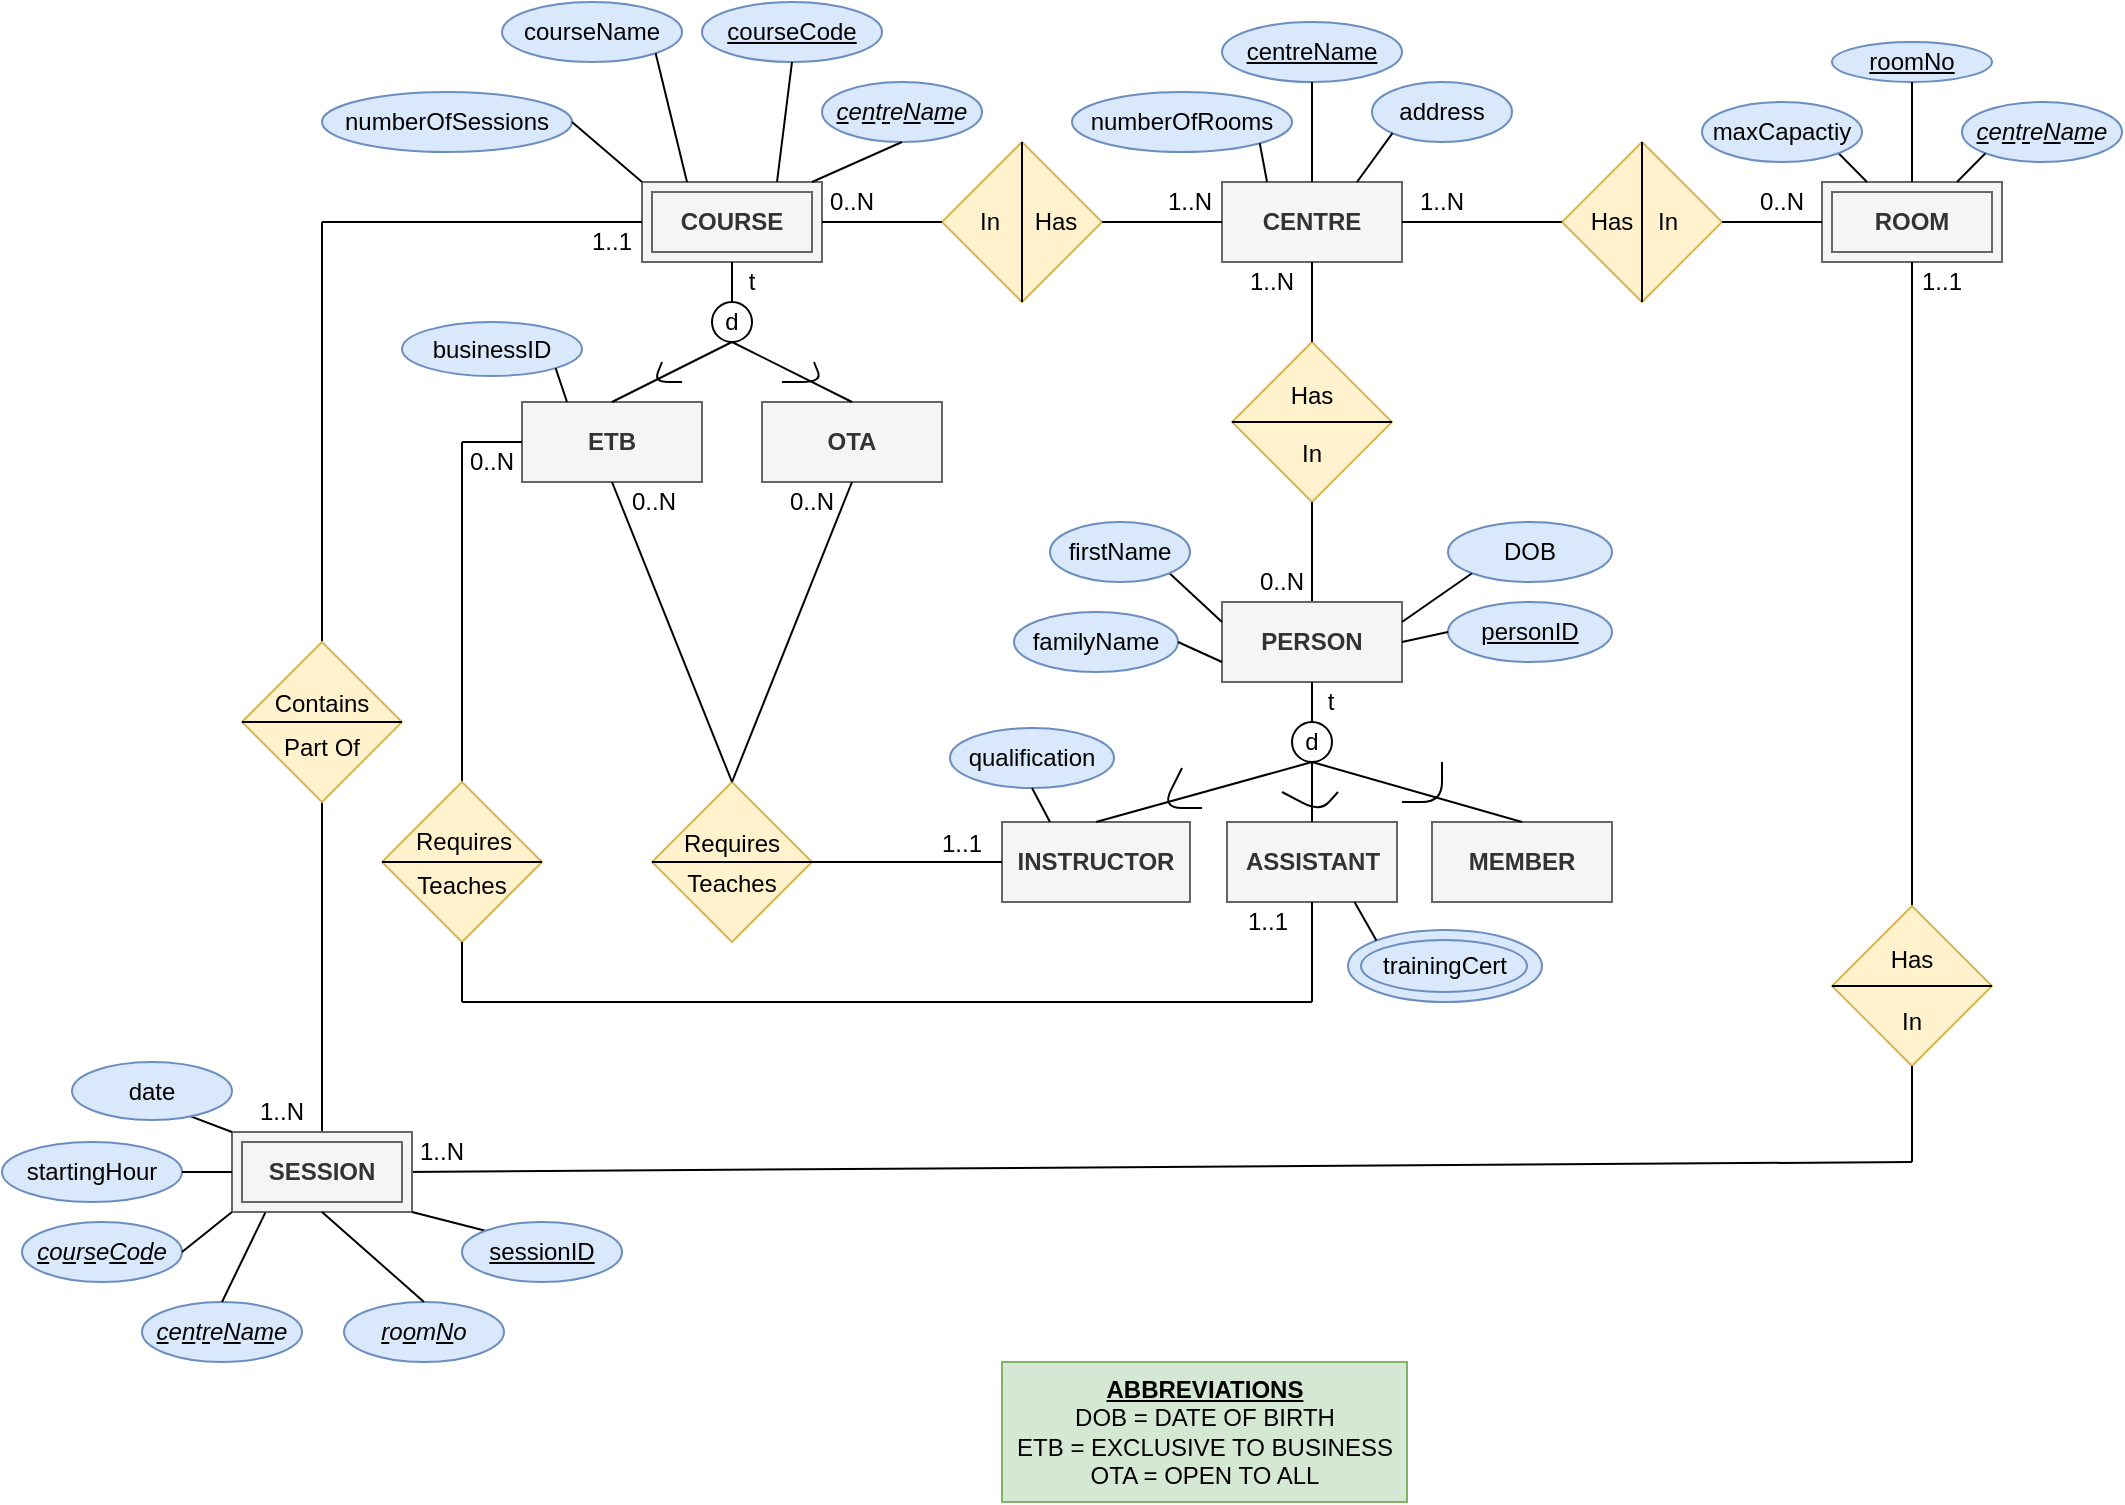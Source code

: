 <mxfile version="14.3.1" type="device"><diagram id="8g1sx0rQI-AqHJav3sQR" name="Page-1"><mxGraphModel dx="1609" dy="469" grid="1" gridSize="10" guides="1" tooltips="1" connect="1" arrows="1" fold="1" page="1" pageScale="1" pageWidth="827" pageHeight="1169" math="0" shadow="0"><root><mxCell id="0"/><mxCell id="1" parent="0"/><mxCell id="KHN7w8ujyASTQCHTQ3mv-72" value="" style="endArrow=none;html=1;exitX=1;exitY=0.5;exitDx=0;exitDy=0;" parent="1" edge="1"><mxGeometry width="50" height="50" relative="1" as="geometry"><mxPoint y="585" as="sourcePoint"/><mxPoint x="755" y="580" as="targetPoint"/></mxGeometry></mxCell><mxCell id="KHN7w8ujyASTQCHTQ3mv-62" value="" style="endArrow=none;html=1;entryX=0.5;entryY=1;entryDx=0;entryDy=0;exitX=0.5;exitY=0;exitDx=0;exitDy=0;" parent="1" source="KHN7w8ujyASTQCHTQ3mv-60" target="KHN7w8ujyASTQCHTQ3mv-59" edge="1"><mxGeometry width="50" height="50" relative="1" as="geometry"><mxPoint x="-40" y="550" as="sourcePoint"/><mxPoint x="-30" y="120" as="targetPoint"/></mxGeometry></mxCell><mxCell id="PWoHuXNSGkAXLS0PQqzs-2" value="CENTRE" style="rounded=0;whiteSpace=wrap;html=1;fontStyle=1;fillColor=#f5f5f5;strokeColor=#666666;fontColor=#333333;" parent="1" vertex="1"><mxGeometry x="410" y="90" width="90" height="40" as="geometry"/></mxCell><mxCell id="PWoHuXNSGkAXLS0PQqzs-3" value="&lt;u&gt;centreName&lt;/u&gt;" style="ellipse;whiteSpace=wrap;html=1;fillColor=#dae8fc;strokeColor=#6c8ebf;" parent="1" vertex="1"><mxGeometry x="410" y="10" width="90" height="30" as="geometry"/></mxCell><mxCell id="PWoHuXNSGkAXLS0PQqzs-4" value="" style="endArrow=none;html=1;exitX=0.5;exitY=0;exitDx=0;exitDy=0;entryX=0.5;entryY=1;entryDx=0;entryDy=0;" parent="1" source="PWoHuXNSGkAXLS0PQqzs-2" target="PWoHuXNSGkAXLS0PQqzs-3" edge="1"><mxGeometry width="50" height="50" relative="1" as="geometry"><mxPoint x="400" y="260" as="sourcePoint"/><mxPoint x="520" y="130" as="targetPoint"/></mxGeometry></mxCell><mxCell id="PWoHuXNSGkAXLS0PQqzs-5" value="address" style="ellipse;whiteSpace=wrap;html=1;fillColor=#dae8fc;strokeColor=#6c8ebf;" parent="1" vertex="1"><mxGeometry x="485" y="40" width="70" height="30" as="geometry"/></mxCell><mxCell id="PWoHuXNSGkAXLS0PQqzs-6" value="" style="endArrow=none;html=1;entryX=0;entryY=1;entryDx=0;entryDy=0;exitX=0.75;exitY=0;exitDx=0;exitDy=0;" parent="1" source="PWoHuXNSGkAXLS0PQqzs-2" target="PWoHuXNSGkAXLS0PQqzs-5" edge="1"><mxGeometry width="50" height="50" relative="1" as="geometry"><mxPoint x="465" y="100" as="sourcePoint"/><mxPoint x="465" y="60" as="targetPoint"/></mxGeometry></mxCell><mxCell id="PWoHuXNSGkAXLS0PQqzs-7" value="numberOfRooms" style="ellipse;whiteSpace=wrap;html=1;fillColor=#dae8fc;strokeColor=#6c8ebf;" parent="1" vertex="1"><mxGeometry x="335" y="45" width="110" height="30" as="geometry"/></mxCell><mxCell id="PWoHuXNSGkAXLS0PQqzs-8" value="" style="endArrow=none;html=1;entryX=0.25;entryY=0;entryDx=0;entryDy=0;exitX=1;exitY=1;exitDx=0;exitDy=0;" parent="1" source="PWoHuXNSGkAXLS0PQqzs-7" target="PWoHuXNSGkAXLS0PQqzs-2" edge="1"><mxGeometry width="50" height="50" relative="1" as="geometry"><mxPoint x="487.5" y="100" as="sourcePoint"/><mxPoint x="530.092" y="75.538" as="targetPoint"/></mxGeometry></mxCell><mxCell id="PWoHuXNSGkAXLS0PQqzs-9" value="" style="rounded=0;whiteSpace=wrap;html=1;fontStyle=1;fillColor=#f5f5f5;strokeColor=#666666;fontColor=#333333;" parent="1" vertex="1"><mxGeometry x="710" y="90" width="90" height="40" as="geometry"/></mxCell><mxCell id="PWoHuXNSGkAXLS0PQqzs-10" value="" style="rhombus;whiteSpace=wrap;html=1;fillColor=#fff2cc;strokeColor=#d6b656;" parent="1" vertex="1"><mxGeometry x="580" y="70" width="80" height="80" as="geometry"/></mxCell><mxCell id="PWoHuXNSGkAXLS0PQqzs-11" value="" style="endArrow=none;html=1;entryX=0;entryY=0.5;entryDx=0;entryDy=0;exitX=1;exitY=0.5;exitDx=0;exitDy=0;" parent="1" source="PWoHuXNSGkAXLS0PQqzs-2" target="PWoHuXNSGkAXLS0PQqzs-10" edge="1"><mxGeometry width="50" height="50" relative="1" as="geometry"><mxPoint x="465" y="100" as="sourcePoint"/><mxPoint x="465" y="60" as="targetPoint"/></mxGeometry></mxCell><mxCell id="PWoHuXNSGkAXLS0PQqzs-12" value="" style="endArrow=none;html=1;entryX=0;entryY=0.5;entryDx=0;entryDy=0;exitX=1;exitY=0.5;exitDx=0;exitDy=0;" parent="1" source="PWoHuXNSGkAXLS0PQqzs-10" target="PWoHuXNSGkAXLS0PQqzs-9" edge="1"><mxGeometry width="50" height="50" relative="1" as="geometry"><mxPoint x="475" y="110" as="sourcePoint"/><mxPoint x="475" y="70" as="targetPoint"/></mxGeometry></mxCell><mxCell id="PWoHuXNSGkAXLS0PQqzs-14" value="0..N" style="text;html=1;strokeColor=none;fillColor=none;align=center;verticalAlign=middle;whiteSpace=wrap;rounded=0;" parent="1" vertex="1"><mxGeometry x="670" y="90" width="40" height="20" as="geometry"/></mxCell><mxCell id="PWoHuXNSGkAXLS0PQqzs-15" value="" style="endArrow=none;html=1;entryX=0.5;entryY=0;entryDx=0;entryDy=0;exitX=0.5;exitY=1;exitDx=0;exitDy=0;fontStyle=1" parent="1" source="PWoHuXNSGkAXLS0PQqzs-10" target="PWoHuXNSGkAXLS0PQqzs-10" edge="1"><mxGeometry width="50" height="50" relative="1" as="geometry"><mxPoint x="510" y="120" as="sourcePoint"/><mxPoint x="590" y="120" as="targetPoint"/></mxGeometry></mxCell><mxCell id="PWoHuXNSGkAXLS0PQqzs-17" value="1..N" style="text;html=1;strokeColor=none;fillColor=none;align=center;verticalAlign=middle;whiteSpace=wrap;rounded=0;" parent="1" vertex="1"><mxGeometry x="500" y="90" width="40" height="20" as="geometry"/></mxCell><mxCell id="PWoHuXNSGkAXLS0PQqzs-19" value="" style="rounded=0;whiteSpace=wrap;html=1;fontStyle=1;fillColor=#f5f5f5;strokeColor=#666666;fontColor=#333333;" parent="1" vertex="1"><mxGeometry x="120" y="90" width="90" height="40" as="geometry"/></mxCell><mxCell id="PWoHuXNSGkAXLS0PQqzs-20" value="" style="rhombus;whiteSpace=wrap;html=1;fillColor=#fff2cc;strokeColor=#d6b656;" parent="1" vertex="1"><mxGeometry x="270" y="70" width="80" height="80" as="geometry"/></mxCell><mxCell id="PWoHuXNSGkAXLS0PQqzs-21" value="" style="endArrow=none;html=1;entryX=0;entryY=0.5;entryDx=0;entryDy=0;exitX=1;exitY=0.5;exitDx=0;exitDy=0;" parent="1" source="PWoHuXNSGkAXLS0PQqzs-19" target="PWoHuXNSGkAXLS0PQqzs-20" edge="1"><mxGeometry width="50" height="50" relative="1" as="geometry"><mxPoint x="393.891" y="65.607" as="sourcePoint"/><mxPoint x="442.5" y="100" as="targetPoint"/></mxGeometry></mxCell><mxCell id="PWoHuXNSGkAXLS0PQqzs-22" value="" style="endArrow=none;html=1;exitX=1;exitY=0.5;exitDx=0;exitDy=0;entryX=0;entryY=0.5;entryDx=0;entryDy=0;" parent="1" source="PWoHuXNSGkAXLS0PQqzs-20" target="PWoHuXNSGkAXLS0PQqzs-2" edge="1"><mxGeometry width="50" height="50" relative="1" as="geometry"><mxPoint x="360" y="100" as="sourcePoint"/><mxPoint x="380" y="90" as="targetPoint"/></mxGeometry></mxCell><mxCell id="PWoHuXNSGkAXLS0PQqzs-23" value="" style="endArrow=none;html=1;entryX=0.5;entryY=0;entryDx=0;entryDy=0;exitX=0.5;exitY=1;exitDx=0;exitDy=0;" parent="1" source="PWoHuXNSGkAXLS0PQqzs-20" target="PWoHuXNSGkAXLS0PQqzs-20" edge="1"><mxGeometry width="50" height="50" relative="1" as="geometry"><mxPoint x="630" y="160" as="sourcePoint"/><mxPoint x="630" y="80" as="targetPoint"/></mxGeometry></mxCell><mxCell id="PWoHuXNSGkAXLS0PQqzs-24" value="1..N" style="text;html=1;strokeColor=none;fillColor=none;align=center;verticalAlign=middle;whiteSpace=wrap;rounded=0;" parent="1" vertex="1"><mxGeometry x="374" y="90" width="40" height="20" as="geometry"/></mxCell><mxCell id="PWoHuXNSGkAXLS0PQqzs-25" value="0..N" style="text;html=1;strokeColor=none;fillColor=none;align=center;verticalAlign=middle;whiteSpace=wrap;rounded=0;" parent="1" vertex="1"><mxGeometry x="205" y="90" width="40" height="20" as="geometry"/></mxCell><mxCell id="PWoHuXNSGkAXLS0PQqzs-26" value="ETB" style="rounded=0;whiteSpace=wrap;html=1;fontStyle=1;fillColor=#f5f5f5;strokeColor=#666666;fontColor=#333333;" parent="1" vertex="1"><mxGeometry x="60" y="200" width="90" height="40" as="geometry"/></mxCell><mxCell id="PWoHuXNSGkAXLS0PQqzs-27" value="&lt;span&gt;OTA&lt;/span&gt;" style="rounded=0;whiteSpace=wrap;html=1;fontStyle=1;fillColor=#f5f5f5;strokeColor=#666666;fontColor=#333333;" parent="1" vertex="1"><mxGeometry x="180" y="200" width="90" height="40" as="geometry"/></mxCell><mxCell id="PWoHuXNSGkAXLS0PQqzs-28" value="" style="endArrow=none;html=1;exitX=0.5;exitY=0;exitDx=0;exitDy=0;entryX=0.5;entryY=1;entryDx=0;entryDy=0;" parent="1" source="PWoHuXNSGkAXLS0PQqzs-26" target="KHN7w8ujyASTQCHTQ3mv-114" edge="1"><mxGeometry width="50" height="50" relative="1" as="geometry"><mxPoint x="220" y="120" as="sourcePoint"/><mxPoint x="160" y="160" as="targetPoint"/></mxGeometry></mxCell><mxCell id="PWoHuXNSGkAXLS0PQqzs-29" value="" style="endArrow=none;html=1;exitX=0.5;exitY=0;exitDx=0;exitDy=0;entryX=0.5;entryY=1;entryDx=0;entryDy=0;" parent="1" source="PWoHuXNSGkAXLS0PQqzs-27" target="KHN7w8ujyASTQCHTQ3mv-114" edge="1"><mxGeometry width="50" height="50" relative="1" as="geometry"><mxPoint x="115" y="210" as="sourcePoint"/><mxPoint x="160" y="160" as="targetPoint"/></mxGeometry></mxCell><mxCell id="PWoHuXNSGkAXLS0PQqzs-31" value="" style="endArrow=none;html=1;" parent="1" edge="1"><mxGeometry width="50" height="50" relative="1" as="geometry"><mxPoint x="130" y="180" as="sourcePoint"/><mxPoint x="140" y="190" as="targetPoint"/><Array as="points"><mxPoint x="126" y="190"/></Array></mxGeometry></mxCell><mxCell id="PWoHuXNSGkAXLS0PQqzs-32" value="" style="endArrow=none;html=1;" parent="1" edge="1"><mxGeometry width="50" height="50" relative="1" as="geometry"><mxPoint x="190" y="190" as="sourcePoint"/><mxPoint x="206" y="180" as="targetPoint"/><Array as="points"><mxPoint x="210" y="190"/></Array></mxGeometry></mxCell><mxCell id="PWoHuXNSGkAXLS0PQqzs-33" value="" style="endArrow=none;html=1;entryX=1;entryY=1;entryDx=0;entryDy=0;exitX=0.25;exitY=0;exitDx=0;exitDy=0;" parent="1" source="PWoHuXNSGkAXLS0PQqzs-9" target="PWoHuXNSGkAXLS0PQqzs-34" edge="1"><mxGeometry width="50" height="50" relative="1" as="geometry"><mxPoint x="487.5" y="100" as="sourcePoint"/><mxPoint x="530.251" y="75.607" as="targetPoint"/></mxGeometry></mxCell><mxCell id="PWoHuXNSGkAXLS0PQqzs-34" value="maxCapactiy" style="ellipse;whiteSpace=wrap;html=1;fillColor=#dae8fc;strokeColor=#6c8ebf;" parent="1" vertex="1"><mxGeometry x="650" y="50" width="80" height="30" as="geometry"/></mxCell><mxCell id="PWoHuXNSGkAXLS0PQqzs-35" value="roomNo" style="ellipse;whiteSpace=wrap;html=1;fontStyle=4;fillColor=#dae8fc;strokeColor=#6c8ebf;" parent="1" vertex="1"><mxGeometry x="715" y="20" width="80" height="20" as="geometry"/></mxCell><mxCell id="PWoHuXNSGkAXLS0PQqzs-37" value="" style="endArrow=none;html=1;entryX=0.5;entryY=1;entryDx=0;entryDy=0;exitX=0.5;exitY=0;exitDx=0;exitDy=0;" parent="1" source="PWoHuXNSGkAXLS0PQqzs-9" target="PWoHuXNSGkAXLS0PQqzs-35" edge="1"><mxGeometry width="50" height="50" relative="1" as="geometry"><mxPoint x="742.5" y="100" as="sourcePoint"/><mxPoint x="700" y="90" as="targetPoint"/></mxGeometry></mxCell><mxCell id="KHN7w8ujyASTQCHTQ3mv-1" value="&lt;span&gt;ROOM&lt;/span&gt;" style="rounded=0;whiteSpace=wrap;html=1;fontStyle=1;fillColor=#f5f5f5;strokeColor=#666666;fontColor=#333333;" parent="1" vertex="1"><mxGeometry x="715" y="95" width="80" height="30" as="geometry"/></mxCell><mxCell id="KHN7w8ujyASTQCHTQ3mv-2" value="" style="rhombus;whiteSpace=wrap;html=1;fillColor=#fff2cc;strokeColor=#d6b656;" parent="1" vertex="1"><mxGeometry x="415" y="170" width="80" height="80" as="geometry"/></mxCell><mxCell id="KHN7w8ujyASTQCHTQ3mv-3" value="" style="endArrow=none;html=1;exitX=0.5;exitY=0;exitDx=0;exitDy=0;entryX=0.5;entryY=1;entryDx=0;entryDy=0;" parent="1" source="KHN7w8ujyASTQCHTQ3mv-2" target="PWoHuXNSGkAXLS0PQqzs-2" edge="1"><mxGeometry width="50" height="50" relative="1" as="geometry"><mxPoint x="360" y="120" as="sourcePoint"/><mxPoint x="420" y="120" as="targetPoint"/></mxGeometry></mxCell><mxCell id="KHN7w8ujyASTQCHTQ3mv-4" value="COURSE" style="rounded=0;whiteSpace=wrap;html=1;fontStyle=1;fillColor=#f5f5f5;strokeColor=#666666;fontColor=#333333;" parent="1" vertex="1"><mxGeometry x="125" y="95" width="80" height="30" as="geometry"/></mxCell><mxCell id="KHN7w8ujyASTQCHTQ3mv-5" value="" style="endArrow=none;html=1;exitX=0.5;exitY=1;exitDx=0;exitDy=0;entryX=0.5;entryY=0;entryDx=0;entryDy=0;" parent="1" source="KHN7w8ujyASTQCHTQ3mv-2" target="KHN7w8ujyASTQCHTQ3mv-6" edge="1"><mxGeometry width="50" height="50" relative="1" as="geometry"><mxPoint x="465" y="190" as="sourcePoint"/><mxPoint x="440" y="280" as="targetPoint"/></mxGeometry></mxCell><mxCell id="KHN7w8ujyASTQCHTQ3mv-6" value="PERSON" style="rounded=0;whiteSpace=wrap;html=1;fontStyle=1;fillColor=#f5f5f5;strokeColor=#666666;fontColor=#333333;" parent="1" vertex="1"><mxGeometry x="410" y="300" width="90" height="40" as="geometry"/></mxCell><mxCell id="KHN7w8ujyASTQCHTQ3mv-9" value="Has" style="text;html=1;strokeColor=none;fillColor=none;align=center;verticalAlign=middle;whiteSpace=wrap;rounded=0;" parent="1" vertex="1"><mxGeometry x="435" y="187" width="40" height="20" as="geometry"/></mxCell><mxCell id="KHN7w8ujyASTQCHTQ3mv-10" value="In" style="text;html=1;strokeColor=none;fillColor=none;align=center;verticalAlign=middle;whiteSpace=wrap;rounded=0;" parent="1" vertex="1"><mxGeometry x="274" y="100" width="40" height="20" as="geometry"/></mxCell><mxCell id="KHN7w8ujyASTQCHTQ3mv-11" value="Has" style="text;html=1;strokeColor=none;fillColor=none;align=center;verticalAlign=middle;whiteSpace=wrap;rounded=0;" parent="1" vertex="1"><mxGeometry x="307" y="100" width="40" height="20" as="geometry"/></mxCell><mxCell id="KHN7w8ujyASTQCHTQ3mv-12" value="Has" style="text;html=1;strokeColor=none;fillColor=none;align=center;verticalAlign=middle;whiteSpace=wrap;rounded=0;" parent="1" vertex="1"><mxGeometry x="585" y="100" width="40" height="20" as="geometry"/></mxCell><mxCell id="KHN7w8ujyASTQCHTQ3mv-13" value="In" style="text;html=1;strokeColor=none;fillColor=none;align=center;verticalAlign=middle;whiteSpace=wrap;rounded=0;" parent="1" vertex="1"><mxGeometry x="613" y="100" width="40" height="20" as="geometry"/></mxCell><mxCell id="KHN7w8ujyASTQCHTQ3mv-14" value="" style="endArrow=none;html=1;entryX=1;entryY=0.5;entryDx=0;entryDy=0;exitX=0;exitY=0.5;exitDx=0;exitDy=0;" parent="1" source="KHN7w8ujyASTQCHTQ3mv-2" target="KHN7w8ujyASTQCHTQ3mv-2" edge="1"><mxGeometry width="50" height="50" relative="1" as="geometry"><mxPoint x="510" y="120" as="sourcePoint"/><mxPoint x="590" y="120" as="targetPoint"/></mxGeometry></mxCell><mxCell id="KHN7w8ujyASTQCHTQ3mv-15" value="In" style="text;html=1;strokeColor=none;fillColor=none;align=center;verticalAlign=middle;whiteSpace=wrap;rounded=0;" parent="1" vertex="1"><mxGeometry x="435" y="216" width="40" height="20" as="geometry"/></mxCell><mxCell id="KHN7w8ujyASTQCHTQ3mv-16" value="1..N" style="text;html=1;strokeColor=none;fillColor=none;align=center;verticalAlign=middle;whiteSpace=wrap;rounded=0;" parent="1" vertex="1"><mxGeometry x="415" y="130" width="40" height="20" as="geometry"/></mxCell><mxCell id="KHN7w8ujyASTQCHTQ3mv-17" value="0..N" style="text;html=1;strokeColor=none;fillColor=none;align=center;verticalAlign=middle;whiteSpace=wrap;rounded=0;" parent="1" vertex="1"><mxGeometry x="420" y="280" width="40" height="20" as="geometry"/></mxCell><mxCell id="KHN7w8ujyASTQCHTQ3mv-18" value="&lt;i&gt;&lt;u&gt;c&lt;/u&gt;e&lt;u&gt;n&lt;/u&gt;t&lt;u&gt;r&lt;/u&gt;e&lt;u&gt;N&lt;/u&gt;a&lt;u&gt;m&lt;/u&gt;e&lt;/i&gt;" style="ellipse;whiteSpace=wrap;html=1;fillColor=#dae8fc;strokeColor=#6c8ebf;" parent="1" vertex="1"><mxGeometry x="780" y="50" width="80" height="30" as="geometry"/></mxCell><mxCell id="KHN7w8ujyASTQCHTQ3mv-20" value="" style="endArrow=none;html=1;entryX=0;entryY=1;entryDx=0;entryDy=0;exitX=0.75;exitY=0;exitDx=0;exitDy=0;" parent="1" source="PWoHuXNSGkAXLS0PQqzs-9" target="KHN7w8ujyASTQCHTQ3mv-18" edge="1"><mxGeometry width="50" height="50" relative="1" as="geometry"><mxPoint x="765" y="100" as="sourcePoint"/><mxPoint x="765" y="50" as="targetPoint"/></mxGeometry></mxCell><mxCell id="KHN7w8ujyASTQCHTQ3mv-21" value="d" style="ellipse;whiteSpace=wrap;html=1;aspect=fixed;strokeWidth=1;" parent="1" vertex="1"><mxGeometry x="445" y="360" width="20" height="20" as="geometry"/></mxCell><mxCell id="KHN7w8ujyASTQCHTQ3mv-22" value="" style="endArrow=none;html=1;exitX=0.5;exitY=0;exitDx=0;exitDy=0;entryX=0.5;entryY=1;entryDx=0;entryDy=0;" parent="1" source="KHN7w8ujyASTQCHTQ3mv-21" target="KHN7w8ujyASTQCHTQ3mv-6" edge="1"><mxGeometry width="50" height="50" relative="1" as="geometry"><mxPoint x="490" y="270" as="sourcePoint"/><mxPoint x="540" y="220" as="targetPoint"/></mxGeometry></mxCell><mxCell id="KHN7w8ujyASTQCHTQ3mv-23" value="t" style="text;html=1;strokeColor=none;fillColor=none;align=center;verticalAlign=middle;whiteSpace=wrap;rounded=0;" parent="1" vertex="1"><mxGeometry x="452" y="340" width="25" height="20" as="geometry"/></mxCell><mxCell id="KHN7w8ujyASTQCHTQ3mv-24" value="INSTRUCTOR" style="rounded=0;whiteSpace=wrap;html=1;fontStyle=1;fillColor=#f5f5f5;strokeColor=#666666;fontColor=#333333;" parent="1" vertex="1"><mxGeometry x="300" y="410" width="94" height="40" as="geometry"/></mxCell><mxCell id="KHN7w8ujyASTQCHTQ3mv-25" value="" style="endArrow=none;html=1;exitX=0.5;exitY=0;exitDx=0;exitDy=0;entryX=0.5;entryY=1;entryDx=0;entryDy=0;" parent="1" source="KHN7w8ujyASTQCHTQ3mv-24" target="KHN7w8ujyASTQCHTQ3mv-21" edge="1"><mxGeometry width="50" height="50" relative="1" as="geometry"><mxPoint x="340" y="370" as="sourcePoint"/><mxPoint x="460" y="340" as="targetPoint"/></mxGeometry></mxCell><mxCell id="KHN7w8ujyASTQCHTQ3mv-26" value="ASSISTANT" style="rounded=0;whiteSpace=wrap;html=1;fontStyle=1;fillColor=#f5f5f5;strokeColor=#666666;fontColor=#333333;" parent="1" vertex="1"><mxGeometry x="412.5" y="410" width="85" height="40" as="geometry"/></mxCell><mxCell id="KHN7w8ujyASTQCHTQ3mv-28" value="MEMBER" style="rounded=0;whiteSpace=wrap;html=1;fontStyle=1;fillColor=#f5f5f5;strokeColor=#666666;fontColor=#333333;" parent="1" vertex="1"><mxGeometry x="515" y="410" width="90" height="40" as="geometry"/></mxCell><mxCell id="KHN7w8ujyASTQCHTQ3mv-29" value="" style="endArrow=none;html=1;exitX=0.5;exitY=1;exitDx=0;exitDy=0;entryX=0.5;entryY=0;entryDx=0;entryDy=0;" parent="1" source="KHN7w8ujyASTQCHTQ3mv-21" target="KHN7w8ujyASTQCHTQ3mv-28" edge="1"><mxGeometry width="50" height="50" relative="1" as="geometry"><mxPoint x="359" y="420" as="sourcePoint"/><mxPoint x="465" y="390" as="targetPoint"/></mxGeometry></mxCell><mxCell id="KHN7w8ujyASTQCHTQ3mv-30" value="" style="endArrow=none;html=1;exitX=0.5;exitY=1;exitDx=0;exitDy=0;entryX=0.5;entryY=0;entryDx=0;entryDy=0;" parent="1" source="KHN7w8ujyASTQCHTQ3mv-21" target="KHN7w8ujyASTQCHTQ3mv-26" edge="1"><mxGeometry width="50" height="50" relative="1" as="geometry"><mxPoint x="465" y="390" as="sourcePoint"/><mxPoint x="570" y="420" as="targetPoint"/></mxGeometry></mxCell><mxCell id="KHN7w8ujyASTQCHTQ3mv-31" value="courseName" style="ellipse;whiteSpace=wrap;html=1;fillColor=#dae8fc;strokeColor=#6c8ebf;" parent="1" vertex="1"><mxGeometry x="50" width="90" height="30" as="geometry"/></mxCell><mxCell id="KHN7w8ujyASTQCHTQ3mv-32" value="" style="endArrow=none;html=1;exitX=1;exitY=1;exitDx=0;exitDy=0;entryX=0.25;entryY=0;entryDx=0;entryDy=0;" parent="1" source="KHN7w8ujyASTQCHTQ3mv-31" target="PWoHuXNSGkAXLS0PQqzs-19" edge="1"><mxGeometry width="50" height="50" relative="1" as="geometry"><mxPoint x="393.891" y="65.607" as="sourcePoint"/><mxPoint x="120" y="90" as="targetPoint"/></mxGeometry></mxCell><mxCell id="KHN7w8ujyASTQCHTQ3mv-33" value="&lt;u&gt;courseCode&lt;/u&gt;" style="ellipse;whiteSpace=wrap;html=1;fillColor=#dae8fc;strokeColor=#6c8ebf;" parent="1" vertex="1"><mxGeometry x="150" width="90" height="30" as="geometry"/></mxCell><mxCell id="KHN7w8ujyASTQCHTQ3mv-34" value="" style="endArrow=none;html=1;entryX=0.75;entryY=0;entryDx=0;entryDy=0;exitX=0.5;exitY=1;exitDx=0;exitDy=0;" parent="1" source="KHN7w8ujyASTQCHTQ3mv-33" target="PWoHuXNSGkAXLS0PQqzs-19" edge="1"><mxGeometry width="50" height="50" relative="1" as="geometry"><mxPoint x="96.82" y="95.607" as="sourcePoint"/><mxPoint x="130" y="100" as="targetPoint"/></mxGeometry></mxCell><mxCell id="KHN7w8ujyASTQCHTQ3mv-36" value="&lt;i&gt;&lt;u&gt;c&lt;/u&gt;e&lt;u&gt;n&lt;/u&gt;t&lt;u&gt;r&lt;/u&gt;e&lt;u&gt;N&lt;/u&gt;a&lt;u&gt;m&lt;/u&gt;e&lt;/i&gt;" style="ellipse;whiteSpace=wrap;html=1;fillColor=#dae8fc;strokeColor=#6c8ebf;" parent="1" vertex="1"><mxGeometry x="210" y="40" width="80" height="30" as="geometry"/></mxCell><mxCell id="KHN7w8ujyASTQCHTQ3mv-37" value="" style="endArrow=none;html=1;entryX=0;entryY=0;entryDx=0;entryDy=0;exitX=0.5;exitY=1;exitDx=0;exitDy=0;" parent="1" source="KHN7w8ujyASTQCHTQ3mv-36" target="PWoHuXNSGkAXLS0PQqzs-25" edge="1"><mxGeometry width="50" height="50" relative="1" as="geometry"><mxPoint x="105" y="55" as="sourcePoint"/><mxPoint x="152.5" y="100" as="targetPoint"/></mxGeometry></mxCell><mxCell id="KHN7w8ujyASTQCHTQ3mv-38" value="" style="rhombus;whiteSpace=wrap;html=1;fillColor=#fff2cc;strokeColor=#d6b656;" parent="1" vertex="1"><mxGeometry x="125" y="390" width="80" height="80" as="geometry"/></mxCell><mxCell id="KHN7w8ujyASTQCHTQ3mv-39" value="businessID" style="ellipse;whiteSpace=wrap;html=1;fillColor=#dae8fc;strokeColor=#6c8ebf;" parent="1" vertex="1"><mxGeometry y="160" width="90" height="27" as="geometry"/></mxCell><mxCell id="KHN7w8ujyASTQCHTQ3mv-40" value="" style="endArrow=none;html=1;entryX=1;entryY=1;entryDx=0;entryDy=0;exitX=0.25;exitY=0;exitDx=0;exitDy=0;" parent="1" source="PWoHuXNSGkAXLS0PQqzs-26" target="KHN7w8ujyASTQCHTQ3mv-39" edge="1"><mxGeometry width="50" height="50" relative="1" as="geometry"><mxPoint x="235" y="210" as="sourcePoint"/><mxPoint x="175" y="140" as="targetPoint"/></mxGeometry></mxCell><mxCell id="KHN7w8ujyASTQCHTQ3mv-41" value="" style="endArrow=none;html=1;entryX=0.5;entryY=1;entryDx=0;entryDy=0;exitX=0.5;exitY=0;exitDx=0;exitDy=0;" parent="1" source="KHN7w8ujyASTQCHTQ3mv-38" target="PWoHuXNSGkAXLS0PQqzs-26" edge="1"><mxGeometry width="50" height="50" relative="1" as="geometry"><mxPoint x="115" y="210" as="sourcePoint"/><mxPoint x="175" y="140" as="targetPoint"/></mxGeometry></mxCell><mxCell id="KHN7w8ujyASTQCHTQ3mv-42" value="" style="endArrow=none;html=1;entryX=0.5;entryY=1;entryDx=0;entryDy=0;exitX=0.5;exitY=0;exitDx=0;exitDy=0;" parent="1" source="KHN7w8ujyASTQCHTQ3mv-38" target="PWoHuXNSGkAXLS0PQqzs-27" edge="1"><mxGeometry width="50" height="50" relative="1" as="geometry"><mxPoint x="175" y="400" as="sourcePoint"/><mxPoint x="115" y="250" as="targetPoint"/></mxGeometry></mxCell><mxCell id="KHN7w8ujyASTQCHTQ3mv-43" value="" style="endArrow=none;html=1;entryX=1;entryY=0.5;entryDx=0;entryDy=0;exitX=0;exitY=0.5;exitDx=0;exitDy=0;" parent="1" source="KHN7w8ujyASTQCHTQ3mv-38" target="KHN7w8ujyASTQCHTQ3mv-38" edge="1"><mxGeometry width="50" height="50" relative="1" as="geometry"><mxPoint x="175" y="400" as="sourcePoint"/><mxPoint x="235" y="250" as="targetPoint"/></mxGeometry></mxCell><mxCell id="KHN7w8ujyASTQCHTQ3mv-44" value="Requires" style="text;html=1;strokeColor=none;fillColor=none;align=center;verticalAlign=middle;whiteSpace=wrap;rounded=0;" parent="1" vertex="1"><mxGeometry x="145" y="411" width="40" height="20" as="geometry"/></mxCell><mxCell id="KHN7w8ujyASTQCHTQ3mv-45" value="Teaches" style="text;html=1;strokeColor=none;fillColor=none;align=center;verticalAlign=middle;whiteSpace=wrap;rounded=0;" parent="1" vertex="1"><mxGeometry x="145" y="431" width="40" height="20" as="geometry"/></mxCell><mxCell id="KHN7w8ujyASTQCHTQ3mv-46" value="" style="endArrow=none;html=1;entryX=0;entryY=0.5;entryDx=0;entryDy=0;exitX=1;exitY=0.5;exitDx=0;exitDy=0;" parent="1" source="KHN7w8ujyASTQCHTQ3mv-38" target="KHN7w8ujyASTQCHTQ3mv-24" edge="1"><mxGeometry width="50" height="50" relative="1" as="geometry"><mxPoint x="175" y="400" as="sourcePoint"/><mxPoint x="235" y="250" as="targetPoint"/></mxGeometry></mxCell><mxCell id="KHN7w8ujyASTQCHTQ3mv-47" value="0..N" style="text;html=1;strokeColor=none;fillColor=none;align=center;verticalAlign=middle;whiteSpace=wrap;rounded=0;" parent="1" vertex="1"><mxGeometry x="106" y="240" width="40" height="20" as="geometry"/></mxCell><mxCell id="KHN7w8ujyASTQCHTQ3mv-48" value="0..N" style="text;html=1;strokeColor=none;fillColor=none;align=center;verticalAlign=middle;whiteSpace=wrap;rounded=0;" parent="1" vertex="1"><mxGeometry x="185" y="240" width="40" height="20" as="geometry"/></mxCell><mxCell id="KHN7w8ujyASTQCHTQ3mv-49" value="1..1" style="text;html=1;strokeColor=none;fillColor=none;align=center;verticalAlign=middle;whiteSpace=wrap;rounded=0;" parent="1" vertex="1"><mxGeometry x="260" y="411" width="40" height="20" as="geometry"/></mxCell><mxCell id="KHN7w8ujyASTQCHTQ3mv-51" value="" style="endArrow=none;html=1;exitX=0;exitY=0.5;exitDx=0;exitDy=0;" parent="1" source="PWoHuXNSGkAXLS0PQqzs-26" edge="1"><mxGeometry width="50" height="50" relative="1" as="geometry"><mxPoint x="320" y="310" as="sourcePoint"/><mxPoint x="30" y="220" as="targetPoint"/></mxGeometry></mxCell><mxCell id="KHN7w8ujyASTQCHTQ3mv-52" value="" style="endArrow=none;html=1;exitX=0.5;exitY=0;exitDx=0;exitDy=0;" parent="1" source="KHN7w8ujyASTQCHTQ3mv-67" edge="1"><mxGeometry width="50" height="50" relative="1" as="geometry"><mxPoint x="30" y="500" as="sourcePoint"/><mxPoint x="30" y="220" as="targetPoint"/></mxGeometry></mxCell><mxCell id="KHN7w8ujyASTQCHTQ3mv-53" value="" style="endArrow=none;html=1;" parent="1" edge="1"><mxGeometry width="50" height="50" relative="1" as="geometry"><mxPoint x="30" y="500" as="sourcePoint"/><mxPoint x="455" y="500" as="targetPoint"/></mxGeometry></mxCell><mxCell id="KHN7w8ujyASTQCHTQ3mv-54" value="" style="endArrow=none;html=1;entryX=0.5;entryY=1;entryDx=0;entryDy=0;" parent="1" target="KHN7w8ujyASTQCHTQ3mv-26" edge="1"><mxGeometry width="50" height="50" relative="1" as="geometry"><mxPoint x="455" y="500" as="sourcePoint"/><mxPoint x="470" y="510" as="targetPoint"/></mxGeometry></mxCell><mxCell id="KHN7w8ujyASTQCHTQ3mv-55" value="0..N" style="text;html=1;strokeColor=none;fillColor=none;align=center;verticalAlign=middle;whiteSpace=wrap;rounded=0;" parent="1" vertex="1"><mxGeometry x="25" y="220" width="40" height="20" as="geometry"/></mxCell><mxCell id="KHN7w8ujyASTQCHTQ3mv-56" value="1..1" style="text;html=1;strokeColor=none;fillColor=none;align=center;verticalAlign=middle;whiteSpace=wrap;rounded=0;" parent="1" vertex="1"><mxGeometry x="412.5" y="450" width="40" height="20" as="geometry"/></mxCell><mxCell id="KHN7w8ujyASTQCHTQ3mv-57" value="" style="endArrow=none;html=1;entryX=0;entryY=0.5;entryDx=0;entryDy=0;" parent="1" target="PWoHuXNSGkAXLS0PQqzs-19" edge="1"><mxGeometry width="50" height="50" relative="1" as="geometry"><mxPoint x="-40" y="110" as="sourcePoint"/><mxPoint x="40" y="230" as="targetPoint"/></mxGeometry></mxCell><mxCell id="KHN7w8ujyASTQCHTQ3mv-58" value="" style="endArrow=none;html=1;exitX=0.5;exitY=0;exitDx=0;exitDy=0;" parent="1" source="KHN7w8ujyASTQCHTQ3mv-59" edge="1"><mxGeometry width="50" height="50" relative="1" as="geometry"><mxPoint x="-40" y="320" as="sourcePoint"/><mxPoint x="-40" y="110" as="targetPoint"/></mxGeometry></mxCell><mxCell id="KHN7w8ujyASTQCHTQ3mv-59" value="" style="rhombus;whiteSpace=wrap;html=1;fillColor=#fff2cc;strokeColor=#d6b656;" parent="1" vertex="1"><mxGeometry x="-80" y="320" width="80" height="80" as="geometry"/></mxCell><mxCell id="KHN7w8ujyASTQCHTQ3mv-61" value="" style="rounded=0;whiteSpace=wrap;html=1;fontStyle=1;fillColor=#f5f5f5;strokeColor=#666666;fontColor=#333333;" parent="1" vertex="1"><mxGeometry x="-85" y="565" width="90" height="40" as="geometry"/></mxCell><mxCell id="KHN7w8ujyASTQCHTQ3mv-60" value="SESSION" style="rounded=0;whiteSpace=wrap;html=1;fontStyle=1;fillColor=#f5f5f5;strokeColor=#666666;fontColor=#333333;" parent="1" vertex="1"><mxGeometry x="-80" y="570" width="80" height="30" as="geometry"/></mxCell><mxCell id="KHN7w8ujyASTQCHTQ3mv-63" value="" style="endArrow=none;html=1;entryX=1;entryY=0.5;entryDx=0;entryDy=0;exitX=0;exitY=0.5;exitDx=0;exitDy=0;" parent="1" source="KHN7w8ujyASTQCHTQ3mv-59" target="KHN7w8ujyASTQCHTQ3mv-59" edge="1"><mxGeometry width="50" height="50" relative="1" as="geometry"><mxPoint x="135" y="440" as="sourcePoint"/><mxPoint x="215" y="440" as="targetPoint"/></mxGeometry></mxCell><mxCell id="KHN7w8ujyASTQCHTQ3mv-64" value="Contains" style="text;html=1;strokeColor=none;fillColor=none;align=center;verticalAlign=middle;whiteSpace=wrap;rounded=0;" parent="1" vertex="1"><mxGeometry x="-60" y="341" width="40" height="20" as="geometry"/></mxCell><mxCell id="KHN7w8ujyASTQCHTQ3mv-66" value="Part Of" style="text;html=1;strokeColor=none;fillColor=none;align=center;verticalAlign=middle;whiteSpace=wrap;rounded=0;" parent="1" vertex="1"><mxGeometry x="-60" y="363" width="40" height="20" as="geometry"/></mxCell><mxCell id="KHN7w8ujyASTQCHTQ3mv-67" value="" style="rhombus;whiteSpace=wrap;html=1;fillColor=#fff2cc;strokeColor=#d6b656;" parent="1" vertex="1"><mxGeometry x="-10" y="390" width="80" height="80" as="geometry"/></mxCell><mxCell id="KHN7w8ujyASTQCHTQ3mv-68" value="" style="endArrow=none;html=1;exitX=0.5;exitY=1;exitDx=0;exitDy=0;" parent="1" source="KHN7w8ujyASTQCHTQ3mv-67" edge="1"><mxGeometry width="50" height="50" relative="1" as="geometry"><mxPoint x="220" y="430" as="sourcePoint"/><mxPoint x="30" y="500" as="targetPoint"/></mxGeometry></mxCell><mxCell id="KHN7w8ujyASTQCHTQ3mv-69" value="" style="endArrow=none;html=1;entryX=1;entryY=0.5;entryDx=0;entryDy=0;exitX=0;exitY=0.5;exitDx=0;exitDy=0;" parent="1" source="KHN7w8ujyASTQCHTQ3mv-67" target="KHN7w8ujyASTQCHTQ3mv-67" edge="1"><mxGeometry width="50" height="50" relative="1" as="geometry"><mxPoint x="135" y="440" as="sourcePoint"/><mxPoint x="215" y="440" as="targetPoint"/></mxGeometry></mxCell><mxCell id="KHN7w8ujyASTQCHTQ3mv-70" value="Requires" style="text;html=1;strokeColor=none;fillColor=none;align=center;verticalAlign=middle;whiteSpace=wrap;rounded=0;" parent="1" vertex="1"><mxGeometry x="11" y="410" width="40" height="20" as="geometry"/></mxCell><mxCell id="KHN7w8ujyASTQCHTQ3mv-71" value="Teaches" style="text;html=1;strokeColor=none;fillColor=none;align=center;verticalAlign=middle;whiteSpace=wrap;rounded=0;" parent="1" vertex="1"><mxGeometry x="10" y="432" width="40" height="20" as="geometry"/></mxCell><mxCell id="KHN7w8ujyASTQCHTQ3mv-73" value="" style="endArrow=none;html=1;exitX=0.5;exitY=1;exitDx=0;exitDy=0;entryX=0.5;entryY=0;entryDx=0;entryDy=0;" parent="1" source="PWoHuXNSGkAXLS0PQqzs-9" target="KHN7w8ujyASTQCHTQ3mv-74" edge="1"><mxGeometry width="50" height="50" relative="1" as="geometry"><mxPoint x="660" y="270" as="sourcePoint"/><mxPoint x="755" y="450" as="targetPoint"/></mxGeometry></mxCell><mxCell id="KHN7w8ujyASTQCHTQ3mv-74" value="" style="rhombus;whiteSpace=wrap;html=1;fillColor=#fff2cc;strokeColor=#d6b656;" parent="1" vertex="1"><mxGeometry x="715" y="452" width="80" height="80" as="geometry"/></mxCell><mxCell id="KHN7w8ujyASTQCHTQ3mv-75" value="" style="endArrow=none;html=1;exitX=0.5;exitY=1;exitDx=0;exitDy=0;" parent="1" source="KHN7w8ujyASTQCHTQ3mv-74" edge="1"><mxGeometry width="50" height="50" relative="1" as="geometry"><mxPoint x="465" y="390" as="sourcePoint"/><mxPoint x="755" y="580" as="targetPoint"/></mxGeometry></mxCell><mxCell id="KHN7w8ujyASTQCHTQ3mv-76" value="" style="endArrow=none;html=1;entryX=1;entryY=0.5;entryDx=0;entryDy=0;exitX=0;exitY=0.5;exitDx=0;exitDy=0;" parent="1" source="KHN7w8ujyASTQCHTQ3mv-74" target="KHN7w8ujyASTQCHTQ3mv-74" edge="1"><mxGeometry width="50" height="50" relative="1" as="geometry"><mxPoint x="425" y="220" as="sourcePoint"/><mxPoint x="505" y="220" as="targetPoint"/></mxGeometry></mxCell><mxCell id="KHN7w8ujyASTQCHTQ3mv-77" value="Has" style="text;html=1;strokeColor=none;fillColor=none;align=center;verticalAlign=middle;whiteSpace=wrap;rounded=0;" parent="1" vertex="1"><mxGeometry x="735" y="469" width="40" height="20" as="geometry"/></mxCell><mxCell id="KHN7w8ujyASTQCHTQ3mv-78" value="In" style="text;html=1;strokeColor=none;fillColor=none;align=center;verticalAlign=middle;whiteSpace=wrap;rounded=0;" parent="1" vertex="1"><mxGeometry x="735" y="500" width="40" height="20" as="geometry"/></mxCell><mxCell id="KHN7w8ujyASTQCHTQ3mv-79" value="1..N" style="text;html=1;strokeColor=none;fillColor=none;align=center;verticalAlign=middle;whiteSpace=wrap;rounded=0;" parent="1" vertex="1"><mxGeometry y="565" width="40" height="20" as="geometry"/></mxCell><mxCell id="KHN7w8ujyASTQCHTQ3mv-80" value="1..1" style="text;html=1;strokeColor=none;fillColor=none;align=center;verticalAlign=middle;whiteSpace=wrap;rounded=0;" parent="1" vertex="1"><mxGeometry x="750" y="130" width="40" height="20" as="geometry"/></mxCell><mxCell id="KHN7w8ujyASTQCHTQ3mv-92" value="1..N" style="text;html=1;strokeColor=none;fillColor=none;align=center;verticalAlign=middle;whiteSpace=wrap;rounded=0;" parent="1" vertex="1"><mxGeometry x="-80" y="545" width="40" height="20" as="geometry"/></mxCell><mxCell id="KHN7w8ujyASTQCHTQ3mv-93" value="1..1" style="text;html=1;strokeColor=none;fillColor=none;align=center;verticalAlign=middle;whiteSpace=wrap;rounded=0;" parent="1" vertex="1"><mxGeometry x="85" y="110" width="40" height="20" as="geometry"/></mxCell><mxCell id="KHN7w8ujyASTQCHTQ3mv-96" value="" style="endArrow=none;html=1;exitX=0;exitY=0;exitDx=0;exitDy=0;entryX=0.738;entryY=0.933;entryDx=0;entryDy=0;entryPerimeter=0;" parent="1" source="KHN7w8ujyASTQCHTQ3mv-61" target="KHN7w8ujyASTQCHTQ3mv-97" edge="1"><mxGeometry width="50" height="50" relative="1" as="geometry"><mxPoint x="-30" y="580" as="sourcePoint"/><mxPoint x="-110" y="530" as="targetPoint"/></mxGeometry></mxCell><mxCell id="KHN7w8ujyASTQCHTQ3mv-97" value="date" style="ellipse;whiteSpace=wrap;html=1;fillColor=#dae8fc;strokeColor=#6c8ebf;" parent="1" vertex="1"><mxGeometry x="-165" y="530" width="80" height="29" as="geometry"/></mxCell><mxCell id="KHN7w8ujyASTQCHTQ3mv-99" value="startingHour" style="ellipse;whiteSpace=wrap;html=1;fillColor=#dae8fc;strokeColor=#6c8ebf;" parent="1" vertex="1"><mxGeometry x="-200" y="570" width="90" height="30" as="geometry"/></mxCell><mxCell id="KHN7w8ujyASTQCHTQ3mv-100" value="&lt;i&gt;&lt;u&gt;c&lt;/u&gt;o&lt;u&gt;u&lt;/u&gt;r&lt;u&gt;s&lt;/u&gt;e&lt;u&gt;C&lt;/u&gt;o&lt;u&gt;d&lt;/u&gt;e&lt;/i&gt;" style="ellipse;whiteSpace=wrap;html=1;fillColor=#dae8fc;strokeColor=#6c8ebf;" parent="1" vertex="1"><mxGeometry x="-190" y="610" width="80" height="30" as="geometry"/></mxCell><mxCell id="KHN7w8ujyASTQCHTQ3mv-101" value="" style="endArrow=none;html=1;exitX=0;exitY=0.5;exitDx=0;exitDy=0;entryX=1;entryY=0.5;entryDx=0;entryDy=0;" parent="1" source="KHN7w8ujyASTQCHTQ3mv-61" target="KHN7w8ujyASTQCHTQ3mv-99" edge="1"><mxGeometry width="50" height="50" relative="1" as="geometry"><mxPoint x="-75" y="575" as="sourcePoint"/><mxPoint x="-80.96" y="526.99" as="targetPoint"/></mxGeometry></mxCell><mxCell id="KHN7w8ujyASTQCHTQ3mv-102" value="" style="endArrow=none;html=1;entryX=1;entryY=0.5;entryDx=0;entryDy=0;exitX=0;exitY=1;exitDx=0;exitDy=0;" parent="1" source="KHN7w8ujyASTQCHTQ3mv-61" target="KHN7w8ujyASTQCHTQ3mv-100" edge="1"><mxGeometry width="50" height="50" relative="1" as="geometry"><mxPoint x="-85" y="610" as="sourcePoint"/><mxPoint x="-70.96" y="536.99" as="targetPoint"/></mxGeometry></mxCell><mxCell id="KHN7w8ujyASTQCHTQ3mv-103" value="" style="endArrow=none;html=1;entryX=0;entryY=0;entryDx=0;entryDy=0;exitX=1;exitY=1;exitDx=0;exitDy=0;" parent="1" source="KHN7w8ujyASTQCHTQ3mv-61" target="KHN7w8ujyASTQCHTQ3mv-104" edge="1"><mxGeometry width="50" height="50" relative="1" as="geometry"><mxPoint x="-75" y="595" as="sourcePoint"/><mxPoint x="-130" y="595" as="targetPoint"/></mxGeometry></mxCell><mxCell id="KHN7w8ujyASTQCHTQ3mv-104" value="&lt;u&gt;sessionID&lt;/u&gt;" style="ellipse;whiteSpace=wrap;html=1;fillColor=#dae8fc;strokeColor=#6c8ebf;" parent="1" vertex="1"><mxGeometry x="30" y="610" width="80" height="30" as="geometry"/></mxCell><mxCell id="KHN7w8ujyASTQCHTQ3mv-106" value="" style="endArrow=none;html=1;entryX=1;entryY=1;entryDx=0;entryDy=0;exitX=0;exitY=0.25;exitDx=0;exitDy=0;" parent="1" source="KHN7w8ujyASTQCHTQ3mv-6" target="KHN7w8ujyASTQCHTQ3mv-107" edge="1"><mxGeometry width="50" height="50" relative="1" as="geometry"><mxPoint x="410" y="275" as="sourcePoint"/><mxPoint x="370" y="280" as="targetPoint"/></mxGeometry></mxCell><mxCell id="KHN7w8ujyASTQCHTQ3mv-107" value="firstName" style="ellipse;whiteSpace=wrap;html=1;fillColor=#dae8fc;strokeColor=#6c8ebf;" parent="1" vertex="1"><mxGeometry x="324" y="260" width="70" height="30" as="geometry"/></mxCell><mxCell id="KHN7w8ujyASTQCHTQ3mv-108" value="familyName" style="ellipse;whiteSpace=wrap;html=1;fillColor=#dae8fc;strokeColor=#6c8ebf;" parent="1" vertex="1"><mxGeometry x="306" y="305" width="82" height="30" as="geometry"/></mxCell><mxCell id="KHN7w8ujyASTQCHTQ3mv-109" value="" style="endArrow=none;html=1;entryX=1;entryY=0.5;entryDx=0;entryDy=0;exitX=0;exitY=0.75;exitDx=0;exitDy=0;" parent="1" source="KHN7w8ujyASTQCHTQ3mv-6" target="KHN7w8ujyASTQCHTQ3mv-108" edge="1"><mxGeometry width="50" height="50" relative="1" as="geometry"><mxPoint x="390" y="340" as="sourcePoint"/><mxPoint x="383.749" y="310.607" as="targetPoint"/></mxGeometry></mxCell><mxCell id="KHN7w8ujyASTQCHTQ3mv-110" value="DOB" style="ellipse;whiteSpace=wrap;html=1;fillColor=#dae8fc;strokeColor=#6c8ebf;" parent="1" vertex="1"><mxGeometry x="523" y="260" width="82" height="30" as="geometry"/></mxCell><mxCell id="KHN7w8ujyASTQCHTQ3mv-111" value="" style="endArrow=none;html=1;entryX=0;entryY=1;entryDx=0;entryDy=0;exitX=1;exitY=0.25;exitDx=0;exitDy=0;" parent="1" source="KHN7w8ujyASTQCHTQ3mv-6" target="KHN7w8ujyASTQCHTQ3mv-110" edge="1"><mxGeometry width="50" height="50" relative="1" as="geometry"><mxPoint x="510" y="310" as="sourcePoint"/><mxPoint x="383.749" y="310.607" as="targetPoint"/></mxGeometry></mxCell><mxCell id="KHN7w8ujyASTQCHTQ3mv-112" value="&lt;u&gt;personID&lt;/u&gt;" style="ellipse;whiteSpace=wrap;html=1;fillColor=#dae8fc;strokeColor=#6c8ebf;" parent="1" vertex="1"><mxGeometry x="523" y="300" width="82" height="30" as="geometry"/></mxCell><mxCell id="KHN7w8ujyASTQCHTQ3mv-113" value="" style="endArrow=none;html=1;entryX=0;entryY=0.5;entryDx=0;entryDy=0;exitX=1;exitY=0.5;exitDx=0;exitDy=0;" parent="1" source="KHN7w8ujyASTQCHTQ3mv-6" target="KHN7w8ujyASTQCHTQ3mv-112" edge="1"><mxGeometry width="50" height="50" relative="1" as="geometry"><mxPoint x="510" y="320" as="sourcePoint"/><mxPoint x="525.009" y="305.607" as="targetPoint"/></mxGeometry></mxCell><mxCell id="KHN7w8ujyASTQCHTQ3mv-114" value="d" style="ellipse;whiteSpace=wrap;html=1;aspect=fixed;strokeWidth=1;" parent="1" vertex="1"><mxGeometry x="155" y="150" width="20" height="20" as="geometry"/></mxCell><mxCell id="KHN7w8ujyASTQCHTQ3mv-116" value="" style="endArrow=none;html=1;exitX=0.5;exitY=0;exitDx=0;exitDy=0;entryX=0.5;entryY=1;entryDx=0;entryDy=0;" parent="1" source="KHN7w8ujyASTQCHTQ3mv-114" target="PWoHuXNSGkAXLS0PQqzs-19" edge="1"><mxGeometry width="50" height="50" relative="1" as="geometry"><mxPoint x="115" y="210" as="sourcePoint"/><mxPoint x="175" y="180" as="targetPoint"/></mxGeometry></mxCell><mxCell id="KHN7w8ujyASTQCHTQ3mv-117" value="t" style="text;html=1;strokeColor=none;fillColor=none;align=center;verticalAlign=middle;whiteSpace=wrap;rounded=0;" parent="1" vertex="1"><mxGeometry x="165" y="130" width="20" height="20" as="geometry"/></mxCell><mxCell id="KHN7w8ujyASTQCHTQ3mv-119" value="" style="endArrow=none;html=1;" parent="1" edge="1"><mxGeometry width="50" height="50" relative="1" as="geometry"><mxPoint x="400" y="403" as="sourcePoint"/><mxPoint x="390" y="383" as="targetPoint"/><Array as="points"><mxPoint x="380" y="403"/></Array></mxGeometry></mxCell><mxCell id="KHN7w8ujyASTQCHTQ3mv-121" value="" style="endArrow=none;html=1;exitX=0;exitY=0.75;exitDx=0;exitDy=0;" parent="1" edge="1"><mxGeometry width="50" height="50" relative="1" as="geometry"><mxPoint x="468" y="395" as="sourcePoint"/><mxPoint x="440" y="395" as="targetPoint"/><Array as="points"><mxPoint x="459" y="405"/></Array></mxGeometry></mxCell><mxCell id="KHN7w8ujyASTQCHTQ3mv-122" value="" style="endArrow=none;html=1;" parent="1" edge="1"><mxGeometry width="50" height="50" relative="1" as="geometry"><mxPoint x="500" y="400" as="sourcePoint"/><mxPoint x="520" y="380" as="targetPoint"/><Array as="points"><mxPoint x="520" y="400"/></Array></mxGeometry></mxCell><mxCell id="KHN7w8ujyASTQCHTQ3mv-123" value="qualification" style="ellipse;whiteSpace=wrap;html=1;fillColor=#dae8fc;strokeColor=#6c8ebf;" parent="1" vertex="1"><mxGeometry x="274" y="363" width="82" height="30" as="geometry"/></mxCell><mxCell id="KHN7w8ujyASTQCHTQ3mv-124" value="" style="endArrow=none;html=1;entryX=0.5;entryY=1;entryDx=0;entryDy=0;" parent="1" target="KHN7w8ujyASTQCHTQ3mv-123" edge="1"><mxGeometry width="50" height="50" relative="1" as="geometry"><mxPoint x="324" y="410" as="sourcePoint"/><mxPoint x="392" y="345" as="targetPoint"/></mxGeometry></mxCell><mxCell id="KHN7w8ujyASTQCHTQ3mv-126" value="" style="ellipse;whiteSpace=wrap;html=1;fillColor=#dae8fc;strokeColor=#6c8ebf;" parent="1" vertex="1"><mxGeometry x="473" y="464" width="97" height="36" as="geometry"/></mxCell><mxCell id="KHN7w8ujyASTQCHTQ3mv-127" value="" style="endArrow=none;html=1;exitX=0;exitY=0;exitDx=0;exitDy=0;entryX=0.75;entryY=1;entryDx=0;entryDy=0;" parent="1" source="KHN7w8ujyASTQCHTQ3mv-126" target="KHN7w8ujyASTQCHTQ3mv-26" edge="1"><mxGeometry width="50" height="50" relative="1" as="geometry"><mxPoint x="357" y="420" as="sourcePoint"/><mxPoint x="465" y="390" as="targetPoint"/></mxGeometry></mxCell><mxCell id="KHN7w8ujyASTQCHTQ3mv-128" value="trainingCert" style="ellipse;whiteSpace=wrap;html=1;fillColor=#dae8fc;strokeColor=#6c8ebf;" parent="1" vertex="1"><mxGeometry x="479.5" y="469" width="83" height="26" as="geometry"/></mxCell><mxCell id="lLPn8imHbYzOA9Sf8DLy-1" value="&lt;i&gt;&lt;u&gt;c&lt;/u&gt;e&lt;u&gt;n&lt;/u&gt;t&lt;u&gt;r&lt;/u&gt;e&lt;u&gt;N&lt;/u&gt;a&lt;u&gt;m&lt;/u&gt;e&lt;/i&gt;" style="ellipse;whiteSpace=wrap;html=1;fillColor=#dae8fc;strokeColor=#6c8ebf;" parent="1" vertex="1"><mxGeometry x="-130" y="650" width="80" height="30" as="geometry"/></mxCell><mxCell id="lLPn8imHbYzOA9Sf8DLy-2" value="" style="endArrow=none;html=1;entryX=0.5;entryY=0;entryDx=0;entryDy=0;exitX=0.185;exitY=1.008;exitDx=0;exitDy=0;exitPerimeter=0;" parent="1" source="KHN7w8ujyASTQCHTQ3mv-61" target="lLPn8imHbYzOA9Sf8DLy-1" edge="1"><mxGeometry width="50" height="50" relative="1" as="geometry"><mxPoint x="-75" y="615" as="sourcePoint"/><mxPoint x="-100" y="635" as="targetPoint"/></mxGeometry></mxCell><mxCell id="lLPn8imHbYzOA9Sf8DLy-3" value="&lt;i&gt;&lt;u&gt;r&lt;/u&gt;o&lt;u&gt;o&lt;/u&gt;m&lt;u&gt;N&lt;/u&gt;o&lt;/i&gt;" style="ellipse;whiteSpace=wrap;html=1;fillColor=#dae8fc;strokeColor=#6c8ebf;" parent="1" vertex="1"><mxGeometry x="-29" y="650" width="80" height="30" as="geometry"/></mxCell><mxCell id="lLPn8imHbYzOA9Sf8DLy-4" value="" style="endArrow=none;html=1;entryX=0.5;entryY=0;entryDx=0;entryDy=0;exitX=0.5;exitY=1;exitDx=0;exitDy=0;" parent="1" source="KHN7w8ujyASTQCHTQ3mv-61" target="lLPn8imHbYzOA9Sf8DLy-3" edge="1"><mxGeometry width="50" height="50" relative="1" as="geometry"><mxPoint x="-58.35" y="615.32" as="sourcePoint"/><mxPoint x="-91.716" y="664.393" as="targetPoint"/></mxGeometry></mxCell><mxCell id="lLPn8imHbYzOA9Sf8DLy-5" value="&lt;u style=&quot;font-weight: bold&quot;&gt;ABBREVIATIONS&lt;/u&gt;&lt;br&gt;DOB = DATE OF BIRTH&lt;br&gt;ETB = EXCLUSIVE TO BUSINESS&lt;br&gt;OTA = OPEN TO ALL" style="rounded=0;whiteSpace=wrap;html=1;fillColor=#d5e8d4;strokeColor=#82b366;" parent="1" vertex="1"><mxGeometry x="300" y="680" width="202.5" height="70" as="geometry"/></mxCell><mxCell id="lLPn8imHbYzOA9Sf8DLy-6" value="numberOfSessions" style="ellipse;whiteSpace=wrap;html=1;fillColor=#dae8fc;strokeColor=#6c8ebf;" parent="1" vertex="1"><mxGeometry x="-40" y="45" width="125" height="30" as="geometry"/></mxCell><mxCell id="lLPn8imHbYzOA9Sf8DLy-7" value="" style="endArrow=none;html=1;exitX=1;exitY=0.5;exitDx=0;exitDy=0;entryX=0;entryY=0;entryDx=0;entryDy=0;" parent="1" source="lLPn8imHbYzOA9Sf8DLy-6" target="PWoHuXNSGkAXLS0PQqzs-19" edge="1"><mxGeometry width="50" height="50" relative="1" as="geometry"><mxPoint x="136.82" y="35.607" as="sourcePoint"/><mxPoint x="152.5" y="100" as="targetPoint"/></mxGeometry></mxCell></root></mxGraphModel></diagram></mxfile>